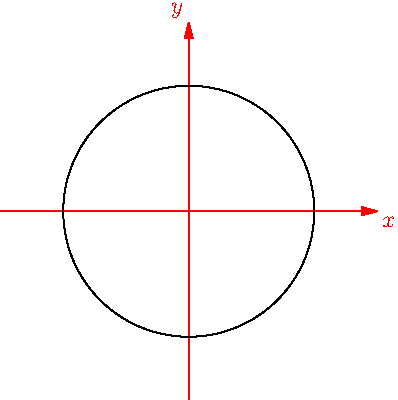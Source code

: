 import contour;

size(200,200);

real f(real x, real y) {return x^2 + y^2;}

draw((0,-1.5)--(0,1.5),red,Arrow(),L = Label("$y$",position=EndPoint,align=NW));
draw((-1.5,0)--(1.5,0),red,Arrow(),L = Label("$x$",position=EndPoint,align=SE));
draw(contour(f,(-1.5,-1.5), (1.5, 1.5),new real[] {1}));

